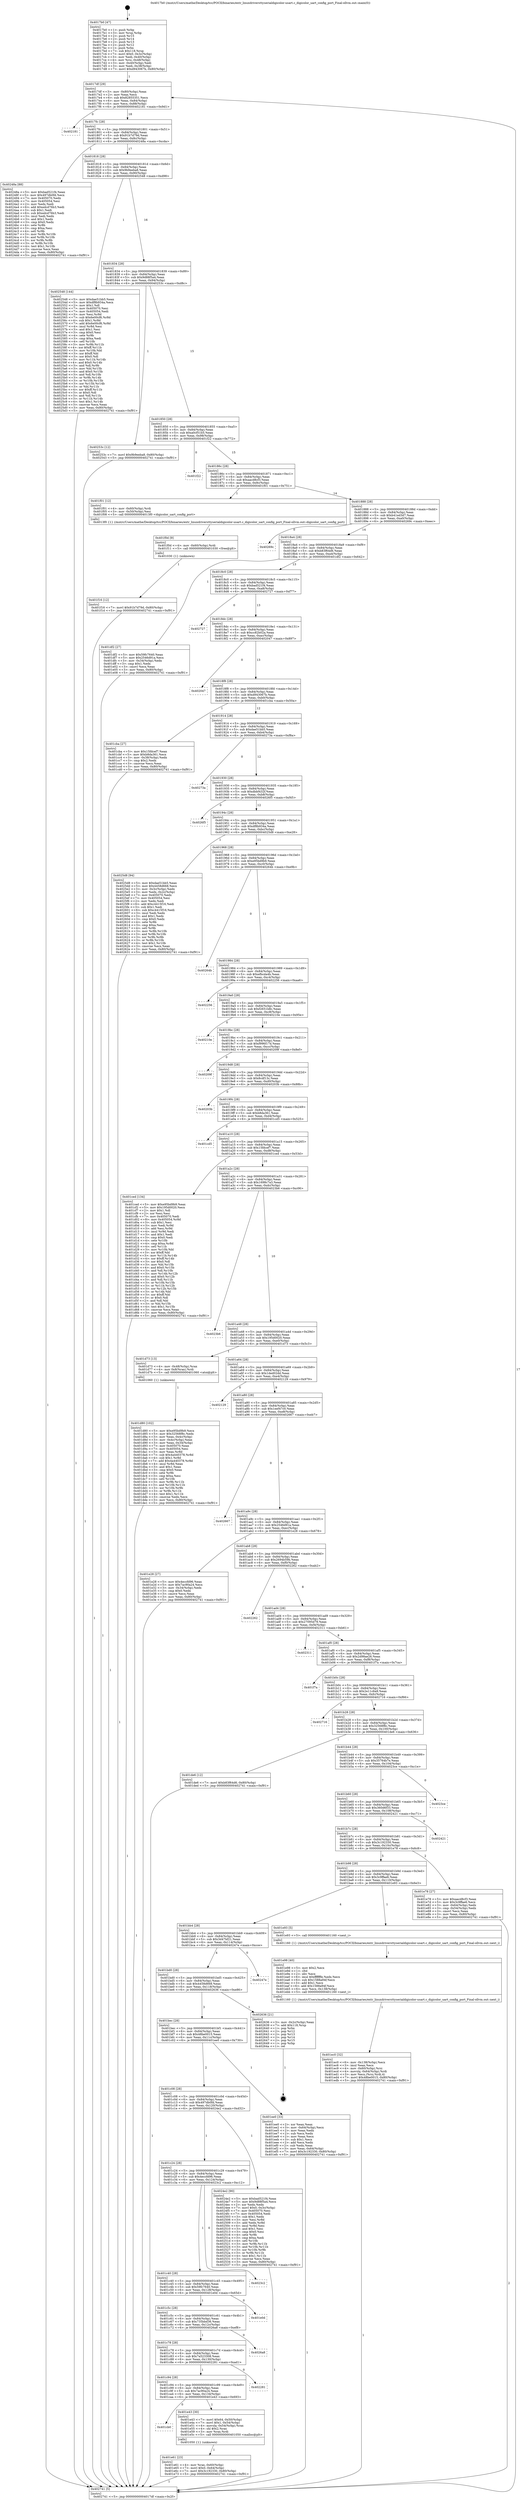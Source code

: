 digraph "0x4017b0" {
  label = "0x4017b0 (/mnt/c/Users/mathe/Desktop/tcc/POCII/binaries/extr_linuxdriversttyserialdigicolor-usart.c_digicolor_uart_config_port_Final-ollvm.out::main(0))"
  labelloc = "t"
  node[shape=record]

  Entry [label="",width=0.3,height=0.3,shape=circle,fillcolor=black,style=filled]
  "0x4017df" [label="{
     0x4017df [29]\l
     | [instrs]\l
     &nbsp;&nbsp;0x4017df \<+3\>: mov -0x80(%rbp),%eax\l
     &nbsp;&nbsp;0x4017e2 \<+2\>: mov %eax,%ecx\l
     &nbsp;&nbsp;0x4017e4 \<+6\>: sub $0x82855351,%ecx\l
     &nbsp;&nbsp;0x4017ea \<+6\>: mov %eax,-0x84(%rbp)\l
     &nbsp;&nbsp;0x4017f0 \<+6\>: mov %ecx,-0x88(%rbp)\l
     &nbsp;&nbsp;0x4017f6 \<+6\>: je 0000000000402181 \<main+0x9d1\>\l
  }"]
  "0x402181" [label="{
     0x402181\l
  }", style=dashed]
  "0x4017fc" [label="{
     0x4017fc [28]\l
     | [instrs]\l
     &nbsp;&nbsp;0x4017fc \<+5\>: jmp 0000000000401801 \<main+0x51\>\l
     &nbsp;&nbsp;0x401801 \<+6\>: mov -0x84(%rbp),%eax\l
     &nbsp;&nbsp;0x401807 \<+5\>: sub $0x91b7d79d,%eax\l
     &nbsp;&nbsp;0x40180c \<+6\>: mov %eax,-0x8c(%rbp)\l
     &nbsp;&nbsp;0x401812 \<+6\>: je 000000000040248a \<main+0xcda\>\l
  }"]
  Exit [label="",width=0.3,height=0.3,shape=circle,fillcolor=black,style=filled,peripheries=2]
  "0x40248a" [label="{
     0x40248a [88]\l
     | [instrs]\l
     &nbsp;&nbsp;0x40248a \<+5\>: mov $0xbad521f4,%eax\l
     &nbsp;&nbsp;0x40248f \<+5\>: mov $0x497db0fd,%ecx\l
     &nbsp;&nbsp;0x402494 \<+7\>: mov 0x405070,%edx\l
     &nbsp;&nbsp;0x40249b \<+7\>: mov 0x405054,%esi\l
     &nbsp;&nbsp;0x4024a2 \<+2\>: mov %edx,%edi\l
     &nbsp;&nbsp;0x4024a4 \<+6\>: add $0xedcd76b3,%edi\l
     &nbsp;&nbsp;0x4024aa \<+3\>: sub $0x1,%edi\l
     &nbsp;&nbsp;0x4024ad \<+6\>: sub $0xedcd76b3,%edi\l
     &nbsp;&nbsp;0x4024b3 \<+3\>: imul %edi,%edx\l
     &nbsp;&nbsp;0x4024b6 \<+3\>: and $0x1,%edx\l
     &nbsp;&nbsp;0x4024b9 \<+3\>: cmp $0x0,%edx\l
     &nbsp;&nbsp;0x4024bc \<+4\>: sete %r8b\l
     &nbsp;&nbsp;0x4024c0 \<+3\>: cmp $0xa,%esi\l
     &nbsp;&nbsp;0x4024c3 \<+4\>: setl %r9b\l
     &nbsp;&nbsp;0x4024c7 \<+3\>: mov %r8b,%r10b\l
     &nbsp;&nbsp;0x4024ca \<+3\>: and %r9b,%r10b\l
     &nbsp;&nbsp;0x4024cd \<+3\>: xor %r9b,%r8b\l
     &nbsp;&nbsp;0x4024d0 \<+3\>: or %r8b,%r10b\l
     &nbsp;&nbsp;0x4024d3 \<+4\>: test $0x1,%r10b\l
     &nbsp;&nbsp;0x4024d7 \<+3\>: cmovne %ecx,%eax\l
     &nbsp;&nbsp;0x4024da \<+3\>: mov %eax,-0x80(%rbp)\l
     &nbsp;&nbsp;0x4024dd \<+5\>: jmp 0000000000402741 \<main+0xf91\>\l
  }"]
  "0x401818" [label="{
     0x401818 [28]\l
     | [instrs]\l
     &nbsp;&nbsp;0x401818 \<+5\>: jmp 000000000040181d \<main+0x6d\>\l
     &nbsp;&nbsp;0x40181d \<+6\>: mov -0x84(%rbp),%eax\l
     &nbsp;&nbsp;0x401823 \<+5\>: sub $0x9b9eeba8,%eax\l
     &nbsp;&nbsp;0x401828 \<+6\>: mov %eax,-0x90(%rbp)\l
     &nbsp;&nbsp;0x40182e \<+6\>: je 0000000000402548 \<main+0xd98\>\l
  }"]
  "0x401f16" [label="{
     0x401f16 [12]\l
     | [instrs]\l
     &nbsp;&nbsp;0x401f16 \<+7\>: movl $0x91b7d79d,-0x80(%rbp)\l
     &nbsp;&nbsp;0x401f1d \<+5\>: jmp 0000000000402741 \<main+0xf91\>\l
  }"]
  "0x402548" [label="{
     0x402548 [144]\l
     | [instrs]\l
     &nbsp;&nbsp;0x402548 \<+5\>: mov $0xdae51bb5,%eax\l
     &nbsp;&nbsp;0x40254d \<+5\>: mov $0xdf8b934a,%ecx\l
     &nbsp;&nbsp;0x402552 \<+2\>: mov $0x1,%dl\l
     &nbsp;&nbsp;0x402554 \<+7\>: mov 0x405070,%esi\l
     &nbsp;&nbsp;0x40255b \<+7\>: mov 0x405054,%edi\l
     &nbsp;&nbsp;0x402562 \<+3\>: mov %esi,%r8d\l
     &nbsp;&nbsp;0x402565 \<+7\>: sub $0x6e00cf6,%r8d\l
     &nbsp;&nbsp;0x40256c \<+4\>: sub $0x1,%r8d\l
     &nbsp;&nbsp;0x402570 \<+7\>: add $0x6e00cf6,%r8d\l
     &nbsp;&nbsp;0x402577 \<+4\>: imul %r8d,%esi\l
     &nbsp;&nbsp;0x40257b \<+3\>: and $0x1,%esi\l
     &nbsp;&nbsp;0x40257e \<+3\>: cmp $0x0,%esi\l
     &nbsp;&nbsp;0x402581 \<+4\>: sete %r9b\l
     &nbsp;&nbsp;0x402585 \<+3\>: cmp $0xa,%edi\l
     &nbsp;&nbsp;0x402588 \<+4\>: setl %r10b\l
     &nbsp;&nbsp;0x40258c \<+3\>: mov %r9b,%r11b\l
     &nbsp;&nbsp;0x40258f \<+4\>: xor $0xff,%r11b\l
     &nbsp;&nbsp;0x402593 \<+3\>: mov %r10b,%bl\l
     &nbsp;&nbsp;0x402596 \<+3\>: xor $0xff,%bl\l
     &nbsp;&nbsp;0x402599 \<+3\>: xor $0x0,%dl\l
     &nbsp;&nbsp;0x40259c \<+3\>: mov %r11b,%r14b\l
     &nbsp;&nbsp;0x40259f \<+4\>: and $0x0,%r14b\l
     &nbsp;&nbsp;0x4025a3 \<+3\>: and %dl,%r9b\l
     &nbsp;&nbsp;0x4025a6 \<+3\>: mov %bl,%r15b\l
     &nbsp;&nbsp;0x4025a9 \<+4\>: and $0x0,%r15b\l
     &nbsp;&nbsp;0x4025ad \<+3\>: and %dl,%r10b\l
     &nbsp;&nbsp;0x4025b0 \<+3\>: or %r9b,%r14b\l
     &nbsp;&nbsp;0x4025b3 \<+3\>: or %r10b,%r15b\l
     &nbsp;&nbsp;0x4025b6 \<+3\>: xor %r15b,%r14b\l
     &nbsp;&nbsp;0x4025b9 \<+3\>: or %bl,%r11b\l
     &nbsp;&nbsp;0x4025bc \<+4\>: xor $0xff,%r11b\l
     &nbsp;&nbsp;0x4025c0 \<+3\>: or $0x0,%dl\l
     &nbsp;&nbsp;0x4025c3 \<+3\>: and %dl,%r11b\l
     &nbsp;&nbsp;0x4025c6 \<+3\>: or %r11b,%r14b\l
     &nbsp;&nbsp;0x4025c9 \<+4\>: test $0x1,%r14b\l
     &nbsp;&nbsp;0x4025cd \<+3\>: cmovne %ecx,%eax\l
     &nbsp;&nbsp;0x4025d0 \<+3\>: mov %eax,-0x80(%rbp)\l
     &nbsp;&nbsp;0x4025d3 \<+5\>: jmp 0000000000402741 \<main+0xf91\>\l
  }"]
  "0x401834" [label="{
     0x401834 [28]\l
     | [instrs]\l
     &nbsp;&nbsp;0x401834 \<+5\>: jmp 0000000000401839 \<main+0x89\>\l
     &nbsp;&nbsp;0x401839 \<+6\>: mov -0x84(%rbp),%eax\l
     &nbsp;&nbsp;0x40183f \<+5\>: sub $0x9d88f5a4,%eax\l
     &nbsp;&nbsp;0x401844 \<+6\>: mov %eax,-0x94(%rbp)\l
     &nbsp;&nbsp;0x40184a \<+6\>: je 000000000040253c \<main+0xd8c\>\l
  }"]
  "0x401f0d" [label="{
     0x401f0d [9]\l
     | [instrs]\l
     &nbsp;&nbsp;0x401f0d \<+4\>: mov -0x60(%rbp),%rdi\l
     &nbsp;&nbsp;0x401f11 \<+5\>: call 0000000000401030 \<free@plt\>\l
     | [calls]\l
     &nbsp;&nbsp;0x401030 \{1\} (unknown)\l
  }"]
  "0x40253c" [label="{
     0x40253c [12]\l
     | [instrs]\l
     &nbsp;&nbsp;0x40253c \<+7\>: movl $0x9b9eeba8,-0x80(%rbp)\l
     &nbsp;&nbsp;0x402543 \<+5\>: jmp 0000000000402741 \<main+0xf91\>\l
  }"]
  "0x401850" [label="{
     0x401850 [28]\l
     | [instrs]\l
     &nbsp;&nbsp;0x401850 \<+5\>: jmp 0000000000401855 \<main+0xa5\>\l
     &nbsp;&nbsp;0x401855 \<+6\>: mov -0x84(%rbp),%eax\l
     &nbsp;&nbsp;0x40185b \<+5\>: sub $0xa0cf51b5,%eax\l
     &nbsp;&nbsp;0x401860 \<+6\>: mov %eax,-0x98(%rbp)\l
     &nbsp;&nbsp;0x401866 \<+6\>: je 0000000000401f22 \<main+0x772\>\l
  }"]
  "0x401ec0" [label="{
     0x401ec0 [32]\l
     | [instrs]\l
     &nbsp;&nbsp;0x401ec0 \<+6\>: mov -0x138(%rbp),%ecx\l
     &nbsp;&nbsp;0x401ec6 \<+3\>: imul %eax,%ecx\l
     &nbsp;&nbsp;0x401ec9 \<+4\>: mov -0x60(%rbp),%rsi\l
     &nbsp;&nbsp;0x401ecd \<+4\>: movslq -0x64(%rbp),%rdi\l
     &nbsp;&nbsp;0x401ed1 \<+3\>: mov %ecx,(%rsi,%rdi,4)\l
     &nbsp;&nbsp;0x401ed4 \<+7\>: movl $0x48be0015,-0x80(%rbp)\l
     &nbsp;&nbsp;0x401edb \<+5\>: jmp 0000000000402741 \<main+0xf91\>\l
  }"]
  "0x401f22" [label="{
     0x401f22\l
  }", style=dashed]
  "0x40186c" [label="{
     0x40186c [28]\l
     | [instrs]\l
     &nbsp;&nbsp;0x40186c \<+5\>: jmp 0000000000401871 \<main+0xc1\>\l
     &nbsp;&nbsp;0x401871 \<+6\>: mov -0x84(%rbp),%eax\l
     &nbsp;&nbsp;0x401877 \<+5\>: sub $0xaacd8cf3,%eax\l
     &nbsp;&nbsp;0x40187c \<+6\>: mov %eax,-0x9c(%rbp)\l
     &nbsp;&nbsp;0x401882 \<+6\>: je 0000000000401f01 \<main+0x751\>\l
  }"]
  "0x401e98" [label="{
     0x401e98 [40]\l
     | [instrs]\l
     &nbsp;&nbsp;0x401e98 \<+5\>: mov $0x2,%ecx\l
     &nbsp;&nbsp;0x401e9d \<+1\>: cltd\l
     &nbsp;&nbsp;0x401e9e \<+2\>: idiv %ecx\l
     &nbsp;&nbsp;0x401ea0 \<+6\>: imul $0xfffffffe,%edx,%ecx\l
     &nbsp;&nbsp;0x401ea6 \<+6\>: sub $0x1588a94f,%ecx\l
     &nbsp;&nbsp;0x401eac \<+3\>: add $0x1,%ecx\l
     &nbsp;&nbsp;0x401eaf \<+6\>: add $0x1588a94f,%ecx\l
     &nbsp;&nbsp;0x401eb5 \<+6\>: mov %ecx,-0x138(%rbp)\l
     &nbsp;&nbsp;0x401ebb \<+5\>: call 0000000000401160 \<next_i\>\l
     | [calls]\l
     &nbsp;&nbsp;0x401160 \{1\} (/mnt/c/Users/mathe/Desktop/tcc/POCII/binaries/extr_linuxdriversttyserialdigicolor-usart.c_digicolor_uart_config_port_Final-ollvm.out::next_i)\l
  }"]
  "0x401f01" [label="{
     0x401f01 [12]\l
     | [instrs]\l
     &nbsp;&nbsp;0x401f01 \<+4\>: mov -0x60(%rbp),%rdi\l
     &nbsp;&nbsp;0x401f05 \<+3\>: mov -0x50(%rbp),%esi\l
     &nbsp;&nbsp;0x401f08 \<+5\>: call 00000000004013f0 \<digicolor_uart_config_port\>\l
     | [calls]\l
     &nbsp;&nbsp;0x4013f0 \{1\} (/mnt/c/Users/mathe/Desktop/tcc/POCII/binaries/extr_linuxdriversttyserialdigicolor-usart.c_digicolor_uart_config_port_Final-ollvm.out::digicolor_uart_config_port)\l
  }"]
  "0x401888" [label="{
     0x401888 [28]\l
     | [instrs]\l
     &nbsp;&nbsp;0x401888 \<+5\>: jmp 000000000040188d \<main+0xdd\>\l
     &nbsp;&nbsp;0x40188d \<+6\>: mov -0x84(%rbp),%eax\l
     &nbsp;&nbsp;0x401893 \<+5\>: sub $0xb41ed3d7,%eax\l
     &nbsp;&nbsp;0x401898 \<+6\>: mov %eax,-0xa0(%rbp)\l
     &nbsp;&nbsp;0x40189e \<+6\>: je 000000000040269c \<main+0xeec\>\l
  }"]
  "0x401e61" [label="{
     0x401e61 [23]\l
     | [instrs]\l
     &nbsp;&nbsp;0x401e61 \<+4\>: mov %rax,-0x60(%rbp)\l
     &nbsp;&nbsp;0x401e65 \<+7\>: movl $0x0,-0x64(%rbp)\l
     &nbsp;&nbsp;0x401e6c \<+7\>: movl $0x3c192330,-0x80(%rbp)\l
     &nbsp;&nbsp;0x401e73 \<+5\>: jmp 0000000000402741 \<main+0xf91\>\l
  }"]
  "0x40269c" [label="{
     0x40269c\l
  }", style=dashed]
  "0x4018a4" [label="{
     0x4018a4 [28]\l
     | [instrs]\l
     &nbsp;&nbsp;0x4018a4 \<+5\>: jmp 00000000004018a9 \<main+0xf9\>\l
     &nbsp;&nbsp;0x4018a9 \<+6\>: mov -0x84(%rbp),%eax\l
     &nbsp;&nbsp;0x4018af \<+5\>: sub $0xb83f64d6,%eax\l
     &nbsp;&nbsp;0x4018b4 \<+6\>: mov %eax,-0xa4(%rbp)\l
     &nbsp;&nbsp;0x4018ba \<+6\>: je 0000000000401df2 \<main+0x642\>\l
  }"]
  "0x401cb0" [label="{
     0x401cb0\l
  }", style=dashed]
  "0x401df2" [label="{
     0x401df2 [27]\l
     | [instrs]\l
     &nbsp;&nbsp;0x401df2 \<+5\>: mov $0x59fc7640,%eax\l
     &nbsp;&nbsp;0x401df7 \<+5\>: mov $0x2546d91a,%ecx\l
     &nbsp;&nbsp;0x401dfc \<+3\>: mov -0x34(%rbp),%edx\l
     &nbsp;&nbsp;0x401dff \<+3\>: cmp $0x1,%edx\l
     &nbsp;&nbsp;0x401e02 \<+3\>: cmovl %ecx,%eax\l
     &nbsp;&nbsp;0x401e05 \<+3\>: mov %eax,-0x80(%rbp)\l
     &nbsp;&nbsp;0x401e08 \<+5\>: jmp 0000000000402741 \<main+0xf91\>\l
  }"]
  "0x4018c0" [label="{
     0x4018c0 [28]\l
     | [instrs]\l
     &nbsp;&nbsp;0x4018c0 \<+5\>: jmp 00000000004018c5 \<main+0x115\>\l
     &nbsp;&nbsp;0x4018c5 \<+6\>: mov -0x84(%rbp),%eax\l
     &nbsp;&nbsp;0x4018cb \<+5\>: sub $0xbad521f4,%eax\l
     &nbsp;&nbsp;0x4018d0 \<+6\>: mov %eax,-0xa8(%rbp)\l
     &nbsp;&nbsp;0x4018d6 \<+6\>: je 0000000000402727 \<main+0xf77\>\l
  }"]
  "0x401e43" [label="{
     0x401e43 [30]\l
     | [instrs]\l
     &nbsp;&nbsp;0x401e43 \<+7\>: movl $0x64,-0x50(%rbp)\l
     &nbsp;&nbsp;0x401e4a \<+7\>: movl $0x1,-0x54(%rbp)\l
     &nbsp;&nbsp;0x401e51 \<+4\>: movslq -0x54(%rbp),%rax\l
     &nbsp;&nbsp;0x401e55 \<+4\>: shl $0x2,%rax\l
     &nbsp;&nbsp;0x401e59 \<+3\>: mov %rax,%rdi\l
     &nbsp;&nbsp;0x401e5c \<+5\>: call 0000000000401050 \<malloc@plt\>\l
     | [calls]\l
     &nbsp;&nbsp;0x401050 \{1\} (unknown)\l
  }"]
  "0x402727" [label="{
     0x402727\l
  }", style=dashed]
  "0x4018dc" [label="{
     0x4018dc [28]\l
     | [instrs]\l
     &nbsp;&nbsp;0x4018dc \<+5\>: jmp 00000000004018e1 \<main+0x131\>\l
     &nbsp;&nbsp;0x4018e1 \<+6\>: mov -0x84(%rbp),%eax\l
     &nbsp;&nbsp;0x4018e7 \<+5\>: sub $0xcc82b02a,%eax\l
     &nbsp;&nbsp;0x4018ec \<+6\>: mov %eax,-0xac(%rbp)\l
     &nbsp;&nbsp;0x4018f2 \<+6\>: je 0000000000402047 \<main+0x897\>\l
  }"]
  "0x401c94" [label="{
     0x401c94 [28]\l
     | [instrs]\l
     &nbsp;&nbsp;0x401c94 \<+5\>: jmp 0000000000401c99 \<main+0x4e9\>\l
     &nbsp;&nbsp;0x401c99 \<+6\>: mov -0x84(%rbp),%eax\l
     &nbsp;&nbsp;0x401c9f \<+5\>: sub $0x7ac90a24,%eax\l
     &nbsp;&nbsp;0x401ca4 \<+6\>: mov %eax,-0x134(%rbp)\l
     &nbsp;&nbsp;0x401caa \<+6\>: je 0000000000401e43 \<main+0x693\>\l
  }"]
  "0x402047" [label="{
     0x402047\l
  }", style=dashed]
  "0x4018f8" [label="{
     0x4018f8 [28]\l
     | [instrs]\l
     &nbsp;&nbsp;0x4018f8 \<+5\>: jmp 00000000004018fd \<main+0x14d\>\l
     &nbsp;&nbsp;0x4018fd \<+6\>: mov -0x84(%rbp),%eax\l
     &nbsp;&nbsp;0x401903 \<+5\>: sub $0xd943067b,%eax\l
     &nbsp;&nbsp;0x401908 \<+6\>: mov %eax,-0xb0(%rbp)\l
     &nbsp;&nbsp;0x40190e \<+6\>: je 0000000000401cba \<main+0x50a\>\l
  }"]
  "0x402281" [label="{
     0x402281\l
  }", style=dashed]
  "0x401cba" [label="{
     0x401cba [27]\l
     | [instrs]\l
     &nbsp;&nbsp;0x401cba \<+5\>: mov $0x15fdcef7,%eax\l
     &nbsp;&nbsp;0x401cbf \<+5\>: mov $0xb8da361,%ecx\l
     &nbsp;&nbsp;0x401cc4 \<+3\>: mov -0x38(%rbp),%edx\l
     &nbsp;&nbsp;0x401cc7 \<+3\>: cmp $0x2,%edx\l
     &nbsp;&nbsp;0x401cca \<+3\>: cmovne %ecx,%eax\l
     &nbsp;&nbsp;0x401ccd \<+3\>: mov %eax,-0x80(%rbp)\l
     &nbsp;&nbsp;0x401cd0 \<+5\>: jmp 0000000000402741 \<main+0xf91\>\l
  }"]
  "0x401914" [label="{
     0x401914 [28]\l
     | [instrs]\l
     &nbsp;&nbsp;0x401914 \<+5\>: jmp 0000000000401919 \<main+0x169\>\l
     &nbsp;&nbsp;0x401919 \<+6\>: mov -0x84(%rbp),%eax\l
     &nbsp;&nbsp;0x40191f \<+5\>: sub $0xdae51bb5,%eax\l
     &nbsp;&nbsp;0x401924 \<+6\>: mov %eax,-0xb4(%rbp)\l
     &nbsp;&nbsp;0x40192a \<+6\>: je 000000000040273a \<main+0xf8a\>\l
  }"]
  "0x402741" [label="{
     0x402741 [5]\l
     | [instrs]\l
     &nbsp;&nbsp;0x402741 \<+5\>: jmp 00000000004017df \<main+0x2f\>\l
  }"]
  "0x4017b0" [label="{
     0x4017b0 [47]\l
     | [instrs]\l
     &nbsp;&nbsp;0x4017b0 \<+1\>: push %rbp\l
     &nbsp;&nbsp;0x4017b1 \<+3\>: mov %rsp,%rbp\l
     &nbsp;&nbsp;0x4017b4 \<+2\>: push %r15\l
     &nbsp;&nbsp;0x4017b6 \<+2\>: push %r14\l
     &nbsp;&nbsp;0x4017b8 \<+2\>: push %r13\l
     &nbsp;&nbsp;0x4017ba \<+2\>: push %r12\l
     &nbsp;&nbsp;0x4017bc \<+1\>: push %rbx\l
     &nbsp;&nbsp;0x4017bd \<+7\>: sub $0x118,%rsp\l
     &nbsp;&nbsp;0x4017c4 \<+7\>: movl $0x0,-0x3c(%rbp)\l
     &nbsp;&nbsp;0x4017cb \<+3\>: mov %edi,-0x40(%rbp)\l
     &nbsp;&nbsp;0x4017ce \<+4\>: mov %rsi,-0x48(%rbp)\l
     &nbsp;&nbsp;0x4017d2 \<+3\>: mov -0x40(%rbp),%edi\l
     &nbsp;&nbsp;0x4017d5 \<+3\>: mov %edi,-0x38(%rbp)\l
     &nbsp;&nbsp;0x4017d8 \<+7\>: movl $0xd943067b,-0x80(%rbp)\l
  }"]
  "0x401c78" [label="{
     0x401c78 [28]\l
     | [instrs]\l
     &nbsp;&nbsp;0x401c78 \<+5\>: jmp 0000000000401c7d \<main+0x4cd\>\l
     &nbsp;&nbsp;0x401c7d \<+6\>: mov -0x84(%rbp),%eax\l
     &nbsp;&nbsp;0x401c83 \<+5\>: sub $0x7a523308,%eax\l
     &nbsp;&nbsp;0x401c88 \<+6\>: mov %eax,-0x130(%rbp)\l
     &nbsp;&nbsp;0x401c8e \<+6\>: je 0000000000402281 \<main+0xad1\>\l
  }"]
  "0x40273a" [label="{
     0x40273a\l
  }", style=dashed]
  "0x401930" [label="{
     0x401930 [28]\l
     | [instrs]\l
     &nbsp;&nbsp;0x401930 \<+5\>: jmp 0000000000401935 \<main+0x185\>\l
     &nbsp;&nbsp;0x401935 \<+6\>: mov -0x84(%rbp),%eax\l
     &nbsp;&nbsp;0x40193b \<+5\>: sub $0xdbbf432f,%eax\l
     &nbsp;&nbsp;0x401940 \<+6\>: mov %eax,-0xb8(%rbp)\l
     &nbsp;&nbsp;0x401946 \<+6\>: je 00000000004026f5 \<main+0xf45\>\l
  }"]
  "0x4026a8" [label="{
     0x4026a8\l
  }", style=dashed]
  "0x4026f5" [label="{
     0x4026f5\l
  }", style=dashed]
  "0x40194c" [label="{
     0x40194c [28]\l
     | [instrs]\l
     &nbsp;&nbsp;0x40194c \<+5\>: jmp 0000000000401951 \<main+0x1a1\>\l
     &nbsp;&nbsp;0x401951 \<+6\>: mov -0x84(%rbp),%eax\l
     &nbsp;&nbsp;0x401957 \<+5\>: sub $0xdf8b934a,%eax\l
     &nbsp;&nbsp;0x40195c \<+6\>: mov %eax,-0xbc(%rbp)\l
     &nbsp;&nbsp;0x401962 \<+6\>: je 00000000004025d8 \<main+0xe28\>\l
  }"]
  "0x401c5c" [label="{
     0x401c5c [28]\l
     | [instrs]\l
     &nbsp;&nbsp;0x401c5c \<+5\>: jmp 0000000000401c61 \<main+0x4b1\>\l
     &nbsp;&nbsp;0x401c61 \<+6\>: mov -0x84(%rbp),%eax\l
     &nbsp;&nbsp;0x401c67 \<+5\>: sub $0x735bbd36,%eax\l
     &nbsp;&nbsp;0x401c6c \<+6\>: mov %eax,-0x12c(%rbp)\l
     &nbsp;&nbsp;0x401c72 \<+6\>: je 00000000004026a8 \<main+0xef8\>\l
  }"]
  "0x4025d8" [label="{
     0x4025d8 [94]\l
     | [instrs]\l
     &nbsp;&nbsp;0x4025d8 \<+5\>: mov $0xdae51bb5,%eax\l
     &nbsp;&nbsp;0x4025dd \<+5\>: mov $0x4458d668,%ecx\l
     &nbsp;&nbsp;0x4025e2 \<+3\>: mov -0x3c(%rbp),%edx\l
     &nbsp;&nbsp;0x4025e5 \<+3\>: mov %edx,-0x2c(%rbp)\l
     &nbsp;&nbsp;0x4025e8 \<+7\>: mov 0x405070,%edx\l
     &nbsp;&nbsp;0x4025ef \<+7\>: mov 0x405054,%esi\l
     &nbsp;&nbsp;0x4025f6 \<+2\>: mov %edx,%edi\l
     &nbsp;&nbsp;0x4025f8 \<+6\>: add $0xc4415f16,%edi\l
     &nbsp;&nbsp;0x4025fe \<+3\>: sub $0x1,%edi\l
     &nbsp;&nbsp;0x402601 \<+6\>: sub $0xc4415f16,%edi\l
     &nbsp;&nbsp;0x402607 \<+3\>: imul %edi,%edx\l
     &nbsp;&nbsp;0x40260a \<+3\>: and $0x1,%edx\l
     &nbsp;&nbsp;0x40260d \<+3\>: cmp $0x0,%edx\l
     &nbsp;&nbsp;0x402610 \<+4\>: sete %r8b\l
     &nbsp;&nbsp;0x402614 \<+3\>: cmp $0xa,%esi\l
     &nbsp;&nbsp;0x402617 \<+4\>: setl %r9b\l
     &nbsp;&nbsp;0x40261b \<+3\>: mov %r8b,%r10b\l
     &nbsp;&nbsp;0x40261e \<+3\>: and %r9b,%r10b\l
     &nbsp;&nbsp;0x402621 \<+3\>: xor %r9b,%r8b\l
     &nbsp;&nbsp;0x402624 \<+3\>: or %r8b,%r10b\l
     &nbsp;&nbsp;0x402627 \<+4\>: test $0x1,%r10b\l
     &nbsp;&nbsp;0x40262b \<+3\>: cmovne %ecx,%eax\l
     &nbsp;&nbsp;0x40262e \<+3\>: mov %eax,-0x80(%rbp)\l
     &nbsp;&nbsp;0x402631 \<+5\>: jmp 0000000000402741 \<main+0xf91\>\l
  }"]
  "0x401968" [label="{
     0x401968 [28]\l
     | [instrs]\l
     &nbsp;&nbsp;0x401968 \<+5\>: jmp 000000000040196d \<main+0x1bd\>\l
     &nbsp;&nbsp;0x40196d \<+6\>: mov -0x84(%rbp),%eax\l
     &nbsp;&nbsp;0x401973 \<+5\>: sub $0xe95bd9b9,%eax\l
     &nbsp;&nbsp;0x401978 \<+6\>: mov %eax,-0xc0(%rbp)\l
     &nbsp;&nbsp;0x40197e \<+6\>: je 000000000040264b \<main+0xe9b\>\l
  }"]
  "0x401e0d" [label="{
     0x401e0d\l
  }", style=dashed]
  "0x40264b" [label="{
     0x40264b\l
  }", style=dashed]
  "0x401984" [label="{
     0x401984 [28]\l
     | [instrs]\l
     &nbsp;&nbsp;0x401984 \<+5\>: jmp 0000000000401989 \<main+0x1d9\>\l
     &nbsp;&nbsp;0x401989 \<+6\>: mov -0x84(%rbp),%eax\l
     &nbsp;&nbsp;0x40198f \<+5\>: sub $0xefbcda4b,%eax\l
     &nbsp;&nbsp;0x401994 \<+6\>: mov %eax,-0xc4(%rbp)\l
     &nbsp;&nbsp;0x40199a \<+6\>: je 0000000000402256 \<main+0xaa6\>\l
  }"]
  "0x401c40" [label="{
     0x401c40 [28]\l
     | [instrs]\l
     &nbsp;&nbsp;0x401c40 \<+5\>: jmp 0000000000401c45 \<main+0x495\>\l
     &nbsp;&nbsp;0x401c45 \<+6\>: mov -0x84(%rbp),%eax\l
     &nbsp;&nbsp;0x401c4b \<+5\>: sub $0x59fc7640,%eax\l
     &nbsp;&nbsp;0x401c50 \<+6\>: mov %eax,-0x128(%rbp)\l
     &nbsp;&nbsp;0x401c56 \<+6\>: je 0000000000401e0d \<main+0x65d\>\l
  }"]
  "0x402256" [label="{
     0x402256\l
  }", style=dashed]
  "0x4019a0" [label="{
     0x4019a0 [28]\l
     | [instrs]\l
     &nbsp;&nbsp;0x4019a0 \<+5\>: jmp 00000000004019a5 \<main+0x1f5\>\l
     &nbsp;&nbsp;0x4019a5 \<+6\>: mov -0x84(%rbp),%eax\l
     &nbsp;&nbsp;0x4019ab \<+5\>: sub $0xf2651b8c,%eax\l
     &nbsp;&nbsp;0x4019b0 \<+6\>: mov %eax,-0xc8(%rbp)\l
     &nbsp;&nbsp;0x4019b6 \<+6\>: je 000000000040210e \<main+0x95e\>\l
  }"]
  "0x4023c2" [label="{
     0x4023c2\l
  }", style=dashed]
  "0x40210e" [label="{
     0x40210e\l
  }", style=dashed]
  "0x4019bc" [label="{
     0x4019bc [28]\l
     | [instrs]\l
     &nbsp;&nbsp;0x4019bc \<+5\>: jmp 00000000004019c1 \<main+0x211\>\l
     &nbsp;&nbsp;0x4019c1 \<+6\>: mov -0x84(%rbp),%eax\l
     &nbsp;&nbsp;0x4019c7 \<+5\>: sub $0xf996f17d,%eax\l
     &nbsp;&nbsp;0x4019cc \<+6\>: mov %eax,-0xcc(%rbp)\l
     &nbsp;&nbsp;0x4019d2 \<+6\>: je 000000000040209f \<main+0x8ef\>\l
  }"]
  "0x401c24" [label="{
     0x401c24 [28]\l
     | [instrs]\l
     &nbsp;&nbsp;0x401c24 \<+5\>: jmp 0000000000401c29 \<main+0x479\>\l
     &nbsp;&nbsp;0x401c29 \<+6\>: mov -0x84(%rbp),%eax\l
     &nbsp;&nbsp;0x401c2f \<+5\>: sub $0x4eccfd96,%eax\l
     &nbsp;&nbsp;0x401c34 \<+6\>: mov %eax,-0x124(%rbp)\l
     &nbsp;&nbsp;0x401c3a \<+6\>: je 00000000004023c2 \<main+0xc12\>\l
  }"]
  "0x40209f" [label="{
     0x40209f\l
  }", style=dashed]
  "0x4019d8" [label="{
     0x4019d8 [28]\l
     | [instrs]\l
     &nbsp;&nbsp;0x4019d8 \<+5\>: jmp 00000000004019dd \<main+0x22d\>\l
     &nbsp;&nbsp;0x4019dd \<+6\>: mov -0x84(%rbp),%eax\l
     &nbsp;&nbsp;0x4019e3 \<+5\>: sub $0x8cdf13c,%eax\l
     &nbsp;&nbsp;0x4019e8 \<+6\>: mov %eax,-0xd0(%rbp)\l
     &nbsp;&nbsp;0x4019ee \<+6\>: je 000000000040203b \<main+0x88b\>\l
  }"]
  "0x4024e2" [label="{
     0x4024e2 [90]\l
     | [instrs]\l
     &nbsp;&nbsp;0x4024e2 \<+5\>: mov $0xbad521f4,%eax\l
     &nbsp;&nbsp;0x4024e7 \<+5\>: mov $0x9d88f5a4,%ecx\l
     &nbsp;&nbsp;0x4024ec \<+2\>: xor %edx,%edx\l
     &nbsp;&nbsp;0x4024ee \<+7\>: movl $0x0,-0x3c(%rbp)\l
     &nbsp;&nbsp;0x4024f5 \<+7\>: mov 0x405070,%esi\l
     &nbsp;&nbsp;0x4024fc \<+7\>: mov 0x405054,%edi\l
     &nbsp;&nbsp;0x402503 \<+3\>: sub $0x1,%edx\l
     &nbsp;&nbsp;0x402506 \<+3\>: mov %esi,%r8d\l
     &nbsp;&nbsp;0x402509 \<+3\>: add %edx,%r8d\l
     &nbsp;&nbsp;0x40250c \<+4\>: imul %r8d,%esi\l
     &nbsp;&nbsp;0x402510 \<+3\>: and $0x1,%esi\l
     &nbsp;&nbsp;0x402513 \<+3\>: cmp $0x0,%esi\l
     &nbsp;&nbsp;0x402516 \<+4\>: sete %r9b\l
     &nbsp;&nbsp;0x40251a \<+3\>: cmp $0xa,%edi\l
     &nbsp;&nbsp;0x40251d \<+4\>: setl %r10b\l
     &nbsp;&nbsp;0x402521 \<+3\>: mov %r9b,%r11b\l
     &nbsp;&nbsp;0x402524 \<+3\>: and %r10b,%r11b\l
     &nbsp;&nbsp;0x402527 \<+3\>: xor %r10b,%r9b\l
     &nbsp;&nbsp;0x40252a \<+3\>: or %r9b,%r11b\l
     &nbsp;&nbsp;0x40252d \<+4\>: test $0x1,%r11b\l
     &nbsp;&nbsp;0x402531 \<+3\>: cmovne %ecx,%eax\l
     &nbsp;&nbsp;0x402534 \<+3\>: mov %eax,-0x80(%rbp)\l
     &nbsp;&nbsp;0x402537 \<+5\>: jmp 0000000000402741 \<main+0xf91\>\l
  }"]
  "0x40203b" [label="{
     0x40203b\l
  }", style=dashed]
  "0x4019f4" [label="{
     0x4019f4 [28]\l
     | [instrs]\l
     &nbsp;&nbsp;0x4019f4 \<+5\>: jmp 00000000004019f9 \<main+0x249\>\l
     &nbsp;&nbsp;0x4019f9 \<+6\>: mov -0x84(%rbp),%eax\l
     &nbsp;&nbsp;0x4019ff \<+5\>: sub $0xb8da361,%eax\l
     &nbsp;&nbsp;0x401a04 \<+6\>: mov %eax,-0xd4(%rbp)\l
     &nbsp;&nbsp;0x401a0a \<+6\>: je 0000000000401cd5 \<main+0x525\>\l
  }"]
  "0x401c08" [label="{
     0x401c08 [28]\l
     | [instrs]\l
     &nbsp;&nbsp;0x401c08 \<+5\>: jmp 0000000000401c0d \<main+0x45d\>\l
     &nbsp;&nbsp;0x401c0d \<+6\>: mov -0x84(%rbp),%eax\l
     &nbsp;&nbsp;0x401c13 \<+5\>: sub $0x497db0fd,%eax\l
     &nbsp;&nbsp;0x401c18 \<+6\>: mov %eax,-0x120(%rbp)\l
     &nbsp;&nbsp;0x401c1e \<+6\>: je 00000000004024e2 \<main+0xd32\>\l
  }"]
  "0x401cd5" [label="{
     0x401cd5\l
  }", style=dashed]
  "0x401a10" [label="{
     0x401a10 [28]\l
     | [instrs]\l
     &nbsp;&nbsp;0x401a10 \<+5\>: jmp 0000000000401a15 \<main+0x265\>\l
     &nbsp;&nbsp;0x401a15 \<+6\>: mov -0x84(%rbp),%eax\l
     &nbsp;&nbsp;0x401a1b \<+5\>: sub $0x15fdcef7,%eax\l
     &nbsp;&nbsp;0x401a20 \<+6\>: mov %eax,-0xd8(%rbp)\l
     &nbsp;&nbsp;0x401a26 \<+6\>: je 0000000000401ced \<main+0x53d\>\l
  }"]
  "0x401ee0" [label="{
     0x401ee0 [33]\l
     | [instrs]\l
     &nbsp;&nbsp;0x401ee0 \<+2\>: xor %eax,%eax\l
     &nbsp;&nbsp;0x401ee2 \<+3\>: mov -0x64(%rbp),%ecx\l
     &nbsp;&nbsp;0x401ee5 \<+2\>: mov %eax,%edx\l
     &nbsp;&nbsp;0x401ee7 \<+2\>: sub %ecx,%edx\l
     &nbsp;&nbsp;0x401ee9 \<+2\>: mov %eax,%ecx\l
     &nbsp;&nbsp;0x401eeb \<+3\>: sub $0x1,%ecx\l
     &nbsp;&nbsp;0x401eee \<+2\>: add %ecx,%edx\l
     &nbsp;&nbsp;0x401ef0 \<+2\>: sub %edx,%eax\l
     &nbsp;&nbsp;0x401ef2 \<+3\>: mov %eax,-0x64(%rbp)\l
     &nbsp;&nbsp;0x401ef5 \<+7\>: movl $0x3c192330,-0x80(%rbp)\l
     &nbsp;&nbsp;0x401efc \<+5\>: jmp 0000000000402741 \<main+0xf91\>\l
  }"]
  "0x401ced" [label="{
     0x401ced [134]\l
     | [instrs]\l
     &nbsp;&nbsp;0x401ced \<+5\>: mov $0xe95bd9b9,%eax\l
     &nbsp;&nbsp;0x401cf2 \<+5\>: mov $0x195d0020,%ecx\l
     &nbsp;&nbsp;0x401cf7 \<+2\>: mov $0x1,%dl\l
     &nbsp;&nbsp;0x401cf9 \<+2\>: xor %esi,%esi\l
     &nbsp;&nbsp;0x401cfb \<+7\>: mov 0x405070,%edi\l
     &nbsp;&nbsp;0x401d02 \<+8\>: mov 0x405054,%r8d\l
     &nbsp;&nbsp;0x401d0a \<+3\>: sub $0x1,%esi\l
     &nbsp;&nbsp;0x401d0d \<+3\>: mov %edi,%r9d\l
     &nbsp;&nbsp;0x401d10 \<+3\>: add %esi,%r9d\l
     &nbsp;&nbsp;0x401d13 \<+4\>: imul %r9d,%edi\l
     &nbsp;&nbsp;0x401d17 \<+3\>: and $0x1,%edi\l
     &nbsp;&nbsp;0x401d1a \<+3\>: cmp $0x0,%edi\l
     &nbsp;&nbsp;0x401d1d \<+4\>: sete %r10b\l
     &nbsp;&nbsp;0x401d21 \<+4\>: cmp $0xa,%r8d\l
     &nbsp;&nbsp;0x401d25 \<+4\>: setl %r11b\l
     &nbsp;&nbsp;0x401d29 \<+3\>: mov %r10b,%bl\l
     &nbsp;&nbsp;0x401d2c \<+3\>: xor $0xff,%bl\l
     &nbsp;&nbsp;0x401d2f \<+3\>: mov %r11b,%r14b\l
     &nbsp;&nbsp;0x401d32 \<+4\>: xor $0xff,%r14b\l
     &nbsp;&nbsp;0x401d36 \<+3\>: xor $0x0,%dl\l
     &nbsp;&nbsp;0x401d39 \<+3\>: mov %bl,%r15b\l
     &nbsp;&nbsp;0x401d3c \<+4\>: and $0x0,%r15b\l
     &nbsp;&nbsp;0x401d40 \<+3\>: and %dl,%r10b\l
     &nbsp;&nbsp;0x401d43 \<+3\>: mov %r14b,%r12b\l
     &nbsp;&nbsp;0x401d46 \<+4\>: and $0x0,%r12b\l
     &nbsp;&nbsp;0x401d4a \<+3\>: and %dl,%r11b\l
     &nbsp;&nbsp;0x401d4d \<+3\>: or %r10b,%r15b\l
     &nbsp;&nbsp;0x401d50 \<+3\>: or %r11b,%r12b\l
     &nbsp;&nbsp;0x401d53 \<+3\>: xor %r12b,%r15b\l
     &nbsp;&nbsp;0x401d56 \<+3\>: or %r14b,%bl\l
     &nbsp;&nbsp;0x401d59 \<+3\>: xor $0xff,%bl\l
     &nbsp;&nbsp;0x401d5c \<+3\>: or $0x0,%dl\l
     &nbsp;&nbsp;0x401d5f \<+2\>: and %dl,%bl\l
     &nbsp;&nbsp;0x401d61 \<+3\>: or %bl,%r15b\l
     &nbsp;&nbsp;0x401d64 \<+4\>: test $0x1,%r15b\l
     &nbsp;&nbsp;0x401d68 \<+3\>: cmovne %ecx,%eax\l
     &nbsp;&nbsp;0x401d6b \<+3\>: mov %eax,-0x80(%rbp)\l
     &nbsp;&nbsp;0x401d6e \<+5\>: jmp 0000000000402741 \<main+0xf91\>\l
  }"]
  "0x401a2c" [label="{
     0x401a2c [28]\l
     | [instrs]\l
     &nbsp;&nbsp;0x401a2c \<+5\>: jmp 0000000000401a31 \<main+0x281\>\l
     &nbsp;&nbsp;0x401a31 \<+6\>: mov -0x84(%rbp),%eax\l
     &nbsp;&nbsp;0x401a37 \<+5\>: sub $0x1698c7a3,%eax\l
     &nbsp;&nbsp;0x401a3c \<+6\>: mov %eax,-0xdc(%rbp)\l
     &nbsp;&nbsp;0x401a42 \<+6\>: je 00000000004023b6 \<main+0xc06\>\l
  }"]
  "0x401bec" [label="{
     0x401bec [28]\l
     | [instrs]\l
     &nbsp;&nbsp;0x401bec \<+5\>: jmp 0000000000401bf1 \<main+0x441\>\l
     &nbsp;&nbsp;0x401bf1 \<+6\>: mov -0x84(%rbp),%eax\l
     &nbsp;&nbsp;0x401bf7 \<+5\>: sub $0x48be0015,%eax\l
     &nbsp;&nbsp;0x401bfc \<+6\>: mov %eax,-0x11c(%rbp)\l
     &nbsp;&nbsp;0x401c02 \<+6\>: je 0000000000401ee0 \<main+0x730\>\l
  }"]
  "0x4023b6" [label="{
     0x4023b6\l
  }", style=dashed]
  "0x401a48" [label="{
     0x401a48 [28]\l
     | [instrs]\l
     &nbsp;&nbsp;0x401a48 \<+5\>: jmp 0000000000401a4d \<main+0x29d\>\l
     &nbsp;&nbsp;0x401a4d \<+6\>: mov -0x84(%rbp),%eax\l
     &nbsp;&nbsp;0x401a53 \<+5\>: sub $0x195d0020,%eax\l
     &nbsp;&nbsp;0x401a58 \<+6\>: mov %eax,-0xe0(%rbp)\l
     &nbsp;&nbsp;0x401a5e \<+6\>: je 0000000000401d73 \<main+0x5c3\>\l
  }"]
  "0x402636" [label="{
     0x402636 [21]\l
     | [instrs]\l
     &nbsp;&nbsp;0x402636 \<+3\>: mov -0x2c(%rbp),%eax\l
     &nbsp;&nbsp;0x402639 \<+7\>: add $0x118,%rsp\l
     &nbsp;&nbsp;0x402640 \<+1\>: pop %rbx\l
     &nbsp;&nbsp;0x402641 \<+2\>: pop %r12\l
     &nbsp;&nbsp;0x402643 \<+2\>: pop %r13\l
     &nbsp;&nbsp;0x402645 \<+2\>: pop %r14\l
     &nbsp;&nbsp;0x402647 \<+2\>: pop %r15\l
     &nbsp;&nbsp;0x402649 \<+1\>: pop %rbp\l
     &nbsp;&nbsp;0x40264a \<+1\>: ret\l
  }"]
  "0x401d73" [label="{
     0x401d73 [13]\l
     | [instrs]\l
     &nbsp;&nbsp;0x401d73 \<+4\>: mov -0x48(%rbp),%rax\l
     &nbsp;&nbsp;0x401d77 \<+4\>: mov 0x8(%rax),%rdi\l
     &nbsp;&nbsp;0x401d7b \<+5\>: call 0000000000401060 \<atoi@plt\>\l
     | [calls]\l
     &nbsp;&nbsp;0x401060 \{1\} (unknown)\l
  }"]
  "0x401a64" [label="{
     0x401a64 [28]\l
     | [instrs]\l
     &nbsp;&nbsp;0x401a64 \<+5\>: jmp 0000000000401a69 \<main+0x2b9\>\l
     &nbsp;&nbsp;0x401a69 \<+6\>: mov -0x84(%rbp),%eax\l
     &nbsp;&nbsp;0x401a6f \<+5\>: sub $0x1ded02dd,%eax\l
     &nbsp;&nbsp;0x401a74 \<+6\>: mov %eax,-0xe4(%rbp)\l
     &nbsp;&nbsp;0x401a7a \<+6\>: je 0000000000402129 \<main+0x979\>\l
  }"]
  "0x401d80" [label="{
     0x401d80 [102]\l
     | [instrs]\l
     &nbsp;&nbsp;0x401d80 \<+5\>: mov $0xe95bd9b9,%ecx\l
     &nbsp;&nbsp;0x401d85 \<+5\>: mov $0x32568f8c,%edx\l
     &nbsp;&nbsp;0x401d8a \<+3\>: mov %eax,-0x4c(%rbp)\l
     &nbsp;&nbsp;0x401d8d \<+3\>: mov -0x4c(%rbp),%eax\l
     &nbsp;&nbsp;0x401d90 \<+3\>: mov %eax,-0x34(%rbp)\l
     &nbsp;&nbsp;0x401d93 \<+7\>: mov 0x405070,%eax\l
     &nbsp;&nbsp;0x401d9a \<+7\>: mov 0x405054,%esi\l
     &nbsp;&nbsp;0x401da1 \<+3\>: mov %eax,%r8d\l
     &nbsp;&nbsp;0x401da4 \<+7\>: sub $0x4a440378,%r8d\l
     &nbsp;&nbsp;0x401dab \<+4\>: sub $0x1,%r8d\l
     &nbsp;&nbsp;0x401daf \<+7\>: add $0x4a440378,%r8d\l
     &nbsp;&nbsp;0x401db6 \<+4\>: imul %r8d,%eax\l
     &nbsp;&nbsp;0x401dba \<+3\>: and $0x1,%eax\l
     &nbsp;&nbsp;0x401dbd \<+3\>: cmp $0x0,%eax\l
     &nbsp;&nbsp;0x401dc0 \<+4\>: sete %r9b\l
     &nbsp;&nbsp;0x401dc4 \<+3\>: cmp $0xa,%esi\l
     &nbsp;&nbsp;0x401dc7 \<+4\>: setl %r10b\l
     &nbsp;&nbsp;0x401dcb \<+3\>: mov %r9b,%r11b\l
     &nbsp;&nbsp;0x401dce \<+3\>: and %r10b,%r11b\l
     &nbsp;&nbsp;0x401dd1 \<+3\>: xor %r10b,%r9b\l
     &nbsp;&nbsp;0x401dd4 \<+3\>: or %r9b,%r11b\l
     &nbsp;&nbsp;0x401dd7 \<+4\>: test $0x1,%r11b\l
     &nbsp;&nbsp;0x401ddb \<+3\>: cmovne %edx,%ecx\l
     &nbsp;&nbsp;0x401dde \<+3\>: mov %ecx,-0x80(%rbp)\l
     &nbsp;&nbsp;0x401de1 \<+5\>: jmp 0000000000402741 \<main+0xf91\>\l
  }"]
  "0x401bd0" [label="{
     0x401bd0 [28]\l
     | [instrs]\l
     &nbsp;&nbsp;0x401bd0 \<+5\>: jmp 0000000000401bd5 \<main+0x425\>\l
     &nbsp;&nbsp;0x401bd5 \<+6\>: mov -0x84(%rbp),%eax\l
     &nbsp;&nbsp;0x401bdb \<+5\>: sub $0x4458d668,%eax\l
     &nbsp;&nbsp;0x401be0 \<+6\>: mov %eax,-0x118(%rbp)\l
     &nbsp;&nbsp;0x401be6 \<+6\>: je 0000000000402636 \<main+0xe86\>\l
  }"]
  "0x402129" [label="{
     0x402129\l
  }", style=dashed]
  "0x401a80" [label="{
     0x401a80 [28]\l
     | [instrs]\l
     &nbsp;&nbsp;0x401a80 \<+5\>: jmp 0000000000401a85 \<main+0x2d5\>\l
     &nbsp;&nbsp;0x401a85 \<+6\>: mov -0x84(%rbp),%eax\l
     &nbsp;&nbsp;0x401a8b \<+5\>: sub $0x1eef47c0,%eax\l
     &nbsp;&nbsp;0x401a90 \<+6\>: mov %eax,-0xe8(%rbp)\l
     &nbsp;&nbsp;0x401a96 \<+6\>: je 0000000000402667 \<main+0xeb7\>\l
  }"]
  "0x40247e" [label="{
     0x40247e\l
  }", style=dashed]
  "0x402667" [label="{
     0x402667\l
  }", style=dashed]
  "0x401a9c" [label="{
     0x401a9c [28]\l
     | [instrs]\l
     &nbsp;&nbsp;0x401a9c \<+5\>: jmp 0000000000401aa1 \<main+0x2f1\>\l
     &nbsp;&nbsp;0x401aa1 \<+6\>: mov -0x84(%rbp),%eax\l
     &nbsp;&nbsp;0x401aa7 \<+5\>: sub $0x2546d91a,%eax\l
     &nbsp;&nbsp;0x401aac \<+6\>: mov %eax,-0xec(%rbp)\l
     &nbsp;&nbsp;0x401ab2 \<+6\>: je 0000000000401e28 \<main+0x678\>\l
  }"]
  "0x401bb4" [label="{
     0x401bb4 [28]\l
     | [instrs]\l
     &nbsp;&nbsp;0x401bb4 \<+5\>: jmp 0000000000401bb9 \<main+0x409\>\l
     &nbsp;&nbsp;0x401bb9 \<+6\>: mov -0x84(%rbp),%eax\l
     &nbsp;&nbsp;0x401bbf \<+5\>: sub $0x3d47bf21,%eax\l
     &nbsp;&nbsp;0x401bc4 \<+6\>: mov %eax,-0x114(%rbp)\l
     &nbsp;&nbsp;0x401bca \<+6\>: je 000000000040247e \<main+0xcce\>\l
  }"]
  "0x401e28" [label="{
     0x401e28 [27]\l
     | [instrs]\l
     &nbsp;&nbsp;0x401e28 \<+5\>: mov $0x4eccfd96,%eax\l
     &nbsp;&nbsp;0x401e2d \<+5\>: mov $0x7ac90a24,%ecx\l
     &nbsp;&nbsp;0x401e32 \<+3\>: mov -0x34(%rbp),%edx\l
     &nbsp;&nbsp;0x401e35 \<+3\>: cmp $0x0,%edx\l
     &nbsp;&nbsp;0x401e38 \<+3\>: cmove %ecx,%eax\l
     &nbsp;&nbsp;0x401e3b \<+3\>: mov %eax,-0x80(%rbp)\l
     &nbsp;&nbsp;0x401e3e \<+5\>: jmp 0000000000402741 \<main+0xf91\>\l
  }"]
  "0x401ab8" [label="{
     0x401ab8 [28]\l
     | [instrs]\l
     &nbsp;&nbsp;0x401ab8 \<+5\>: jmp 0000000000401abd \<main+0x30d\>\l
     &nbsp;&nbsp;0x401abd \<+6\>: mov -0x84(%rbp),%eax\l
     &nbsp;&nbsp;0x401ac3 \<+5\>: sub $0x2694b59b,%eax\l
     &nbsp;&nbsp;0x401ac8 \<+6\>: mov %eax,-0xf0(%rbp)\l
     &nbsp;&nbsp;0x401ace \<+6\>: je 0000000000402262 \<main+0xab2\>\l
  }"]
  "0x401e93" [label="{
     0x401e93 [5]\l
     | [instrs]\l
     &nbsp;&nbsp;0x401e93 \<+5\>: call 0000000000401160 \<next_i\>\l
     | [calls]\l
     &nbsp;&nbsp;0x401160 \{1\} (/mnt/c/Users/mathe/Desktop/tcc/POCII/binaries/extr_linuxdriversttyserialdigicolor-usart.c_digicolor_uart_config_port_Final-ollvm.out::next_i)\l
  }"]
  "0x402262" [label="{
     0x402262\l
  }", style=dashed]
  "0x401ad4" [label="{
     0x401ad4 [28]\l
     | [instrs]\l
     &nbsp;&nbsp;0x401ad4 \<+5\>: jmp 0000000000401ad9 \<main+0x329\>\l
     &nbsp;&nbsp;0x401ad9 \<+6\>: mov -0x84(%rbp),%eax\l
     &nbsp;&nbsp;0x401adf \<+5\>: sub $0x27095d79,%eax\l
     &nbsp;&nbsp;0x401ae4 \<+6\>: mov %eax,-0xf4(%rbp)\l
     &nbsp;&nbsp;0x401aea \<+6\>: je 0000000000402311 \<main+0xb61\>\l
  }"]
  "0x401b98" [label="{
     0x401b98 [28]\l
     | [instrs]\l
     &nbsp;&nbsp;0x401b98 \<+5\>: jmp 0000000000401b9d \<main+0x3ed\>\l
     &nbsp;&nbsp;0x401b9d \<+6\>: mov -0x84(%rbp),%eax\l
     &nbsp;&nbsp;0x401ba3 \<+5\>: sub $0x3c9ffae6,%eax\l
     &nbsp;&nbsp;0x401ba8 \<+6\>: mov %eax,-0x110(%rbp)\l
     &nbsp;&nbsp;0x401bae \<+6\>: je 0000000000401e93 \<main+0x6e3\>\l
  }"]
  "0x402311" [label="{
     0x402311\l
  }", style=dashed]
  "0x401af0" [label="{
     0x401af0 [28]\l
     | [instrs]\l
     &nbsp;&nbsp;0x401af0 \<+5\>: jmp 0000000000401af5 \<main+0x345\>\l
     &nbsp;&nbsp;0x401af5 \<+6\>: mov -0x84(%rbp),%eax\l
     &nbsp;&nbsp;0x401afb \<+5\>: sub $0x2d98ae26,%eax\l
     &nbsp;&nbsp;0x401b00 \<+6\>: mov %eax,-0xf8(%rbp)\l
     &nbsp;&nbsp;0x401b06 \<+6\>: je 0000000000401f7a \<main+0x7ca\>\l
  }"]
  "0x401e78" [label="{
     0x401e78 [27]\l
     | [instrs]\l
     &nbsp;&nbsp;0x401e78 \<+5\>: mov $0xaacd8cf3,%eax\l
     &nbsp;&nbsp;0x401e7d \<+5\>: mov $0x3c9ffae6,%ecx\l
     &nbsp;&nbsp;0x401e82 \<+3\>: mov -0x64(%rbp),%edx\l
     &nbsp;&nbsp;0x401e85 \<+3\>: cmp -0x54(%rbp),%edx\l
     &nbsp;&nbsp;0x401e88 \<+3\>: cmovl %ecx,%eax\l
     &nbsp;&nbsp;0x401e8b \<+3\>: mov %eax,-0x80(%rbp)\l
     &nbsp;&nbsp;0x401e8e \<+5\>: jmp 0000000000402741 \<main+0xf91\>\l
  }"]
  "0x401f7a" [label="{
     0x401f7a\l
  }", style=dashed]
  "0x401b0c" [label="{
     0x401b0c [28]\l
     | [instrs]\l
     &nbsp;&nbsp;0x401b0c \<+5\>: jmp 0000000000401b11 \<main+0x361\>\l
     &nbsp;&nbsp;0x401b11 \<+6\>: mov -0x84(%rbp),%eax\l
     &nbsp;&nbsp;0x401b17 \<+5\>: sub $0x2e11c6a9,%eax\l
     &nbsp;&nbsp;0x401b1c \<+6\>: mov %eax,-0xfc(%rbp)\l
     &nbsp;&nbsp;0x401b22 \<+6\>: je 0000000000402716 \<main+0xf66\>\l
  }"]
  "0x401b7c" [label="{
     0x401b7c [28]\l
     | [instrs]\l
     &nbsp;&nbsp;0x401b7c \<+5\>: jmp 0000000000401b81 \<main+0x3d1\>\l
     &nbsp;&nbsp;0x401b81 \<+6\>: mov -0x84(%rbp),%eax\l
     &nbsp;&nbsp;0x401b87 \<+5\>: sub $0x3c192330,%eax\l
     &nbsp;&nbsp;0x401b8c \<+6\>: mov %eax,-0x10c(%rbp)\l
     &nbsp;&nbsp;0x401b92 \<+6\>: je 0000000000401e78 \<main+0x6c8\>\l
  }"]
  "0x402716" [label="{
     0x402716\l
  }", style=dashed]
  "0x401b28" [label="{
     0x401b28 [28]\l
     | [instrs]\l
     &nbsp;&nbsp;0x401b28 \<+5\>: jmp 0000000000401b2d \<main+0x37d\>\l
     &nbsp;&nbsp;0x401b2d \<+6\>: mov -0x84(%rbp),%eax\l
     &nbsp;&nbsp;0x401b33 \<+5\>: sub $0x32568f8c,%eax\l
     &nbsp;&nbsp;0x401b38 \<+6\>: mov %eax,-0x100(%rbp)\l
     &nbsp;&nbsp;0x401b3e \<+6\>: je 0000000000401de6 \<main+0x636\>\l
  }"]
  "0x402421" [label="{
     0x402421\l
  }", style=dashed]
  "0x401de6" [label="{
     0x401de6 [12]\l
     | [instrs]\l
     &nbsp;&nbsp;0x401de6 \<+7\>: movl $0xb83f64d6,-0x80(%rbp)\l
     &nbsp;&nbsp;0x401ded \<+5\>: jmp 0000000000402741 \<main+0xf91\>\l
  }"]
  "0x401b44" [label="{
     0x401b44 [28]\l
     | [instrs]\l
     &nbsp;&nbsp;0x401b44 \<+5\>: jmp 0000000000401b49 \<main+0x399\>\l
     &nbsp;&nbsp;0x401b49 \<+6\>: mov -0x84(%rbp),%eax\l
     &nbsp;&nbsp;0x401b4f \<+5\>: sub $0x35764b7e,%eax\l
     &nbsp;&nbsp;0x401b54 \<+6\>: mov %eax,-0x104(%rbp)\l
     &nbsp;&nbsp;0x401b5a \<+6\>: je 00000000004023ce \<main+0xc1e\>\l
  }"]
  "0x401b60" [label="{
     0x401b60 [28]\l
     | [instrs]\l
     &nbsp;&nbsp;0x401b60 \<+5\>: jmp 0000000000401b65 \<main+0x3b5\>\l
     &nbsp;&nbsp;0x401b65 \<+6\>: mov -0x84(%rbp),%eax\l
     &nbsp;&nbsp;0x401b6b \<+5\>: sub $0x360d6f33,%eax\l
     &nbsp;&nbsp;0x401b70 \<+6\>: mov %eax,-0x108(%rbp)\l
     &nbsp;&nbsp;0x401b76 \<+6\>: je 0000000000402421 \<main+0xc71\>\l
  }"]
  "0x4023ce" [label="{
     0x4023ce\l
  }", style=dashed]
  Entry -> "0x4017b0" [label=" 1"]
  "0x4017df" -> "0x402181" [label=" 0"]
  "0x4017df" -> "0x4017fc" [label=" 18"]
  "0x402636" -> Exit [label=" 1"]
  "0x4017fc" -> "0x40248a" [label=" 1"]
  "0x4017fc" -> "0x401818" [label=" 17"]
  "0x4025d8" -> "0x402741" [label=" 1"]
  "0x401818" -> "0x402548" [label=" 1"]
  "0x401818" -> "0x401834" [label=" 16"]
  "0x402548" -> "0x402741" [label=" 1"]
  "0x401834" -> "0x40253c" [label=" 1"]
  "0x401834" -> "0x401850" [label=" 15"]
  "0x40253c" -> "0x402741" [label=" 1"]
  "0x401850" -> "0x401f22" [label=" 0"]
  "0x401850" -> "0x40186c" [label=" 15"]
  "0x4024e2" -> "0x402741" [label=" 1"]
  "0x40186c" -> "0x401f01" [label=" 1"]
  "0x40186c" -> "0x401888" [label=" 14"]
  "0x40248a" -> "0x402741" [label=" 1"]
  "0x401888" -> "0x40269c" [label=" 0"]
  "0x401888" -> "0x4018a4" [label=" 14"]
  "0x401f16" -> "0x402741" [label=" 1"]
  "0x4018a4" -> "0x401df2" [label=" 1"]
  "0x4018a4" -> "0x4018c0" [label=" 13"]
  "0x401f0d" -> "0x401f16" [label=" 1"]
  "0x4018c0" -> "0x402727" [label=" 0"]
  "0x4018c0" -> "0x4018dc" [label=" 13"]
  "0x401f01" -> "0x401f0d" [label=" 1"]
  "0x4018dc" -> "0x402047" [label=" 0"]
  "0x4018dc" -> "0x4018f8" [label=" 13"]
  "0x401ec0" -> "0x402741" [label=" 1"]
  "0x4018f8" -> "0x401cba" [label=" 1"]
  "0x4018f8" -> "0x401914" [label=" 12"]
  "0x401cba" -> "0x402741" [label=" 1"]
  "0x4017b0" -> "0x4017df" [label=" 1"]
  "0x402741" -> "0x4017df" [label=" 17"]
  "0x401e98" -> "0x401ec0" [label=" 1"]
  "0x401914" -> "0x40273a" [label=" 0"]
  "0x401914" -> "0x401930" [label=" 12"]
  "0x401e78" -> "0x402741" [label=" 2"]
  "0x401930" -> "0x4026f5" [label=" 0"]
  "0x401930" -> "0x40194c" [label=" 12"]
  "0x401e61" -> "0x402741" [label=" 1"]
  "0x40194c" -> "0x4025d8" [label=" 1"]
  "0x40194c" -> "0x401968" [label=" 11"]
  "0x401c94" -> "0x401cb0" [label=" 0"]
  "0x401968" -> "0x40264b" [label=" 0"]
  "0x401968" -> "0x401984" [label=" 11"]
  "0x401c94" -> "0x401e43" [label=" 1"]
  "0x401984" -> "0x402256" [label=" 0"]
  "0x401984" -> "0x4019a0" [label=" 11"]
  "0x401c78" -> "0x401c94" [label=" 1"]
  "0x4019a0" -> "0x40210e" [label=" 0"]
  "0x4019a0" -> "0x4019bc" [label=" 11"]
  "0x401c78" -> "0x402281" [label=" 0"]
  "0x4019bc" -> "0x40209f" [label=" 0"]
  "0x4019bc" -> "0x4019d8" [label=" 11"]
  "0x401c5c" -> "0x401c78" [label=" 1"]
  "0x4019d8" -> "0x40203b" [label=" 0"]
  "0x4019d8" -> "0x4019f4" [label=" 11"]
  "0x401c5c" -> "0x4026a8" [label=" 0"]
  "0x4019f4" -> "0x401cd5" [label=" 0"]
  "0x4019f4" -> "0x401a10" [label=" 11"]
  "0x401c40" -> "0x401c5c" [label=" 1"]
  "0x401a10" -> "0x401ced" [label=" 1"]
  "0x401a10" -> "0x401a2c" [label=" 10"]
  "0x401ced" -> "0x402741" [label=" 1"]
  "0x401c40" -> "0x401e0d" [label=" 0"]
  "0x401a2c" -> "0x4023b6" [label=" 0"]
  "0x401a2c" -> "0x401a48" [label=" 10"]
  "0x401c24" -> "0x401c40" [label=" 1"]
  "0x401a48" -> "0x401d73" [label=" 1"]
  "0x401a48" -> "0x401a64" [label=" 9"]
  "0x401d73" -> "0x401d80" [label=" 1"]
  "0x401d80" -> "0x402741" [label=" 1"]
  "0x401c24" -> "0x4023c2" [label=" 0"]
  "0x401a64" -> "0x402129" [label=" 0"]
  "0x401a64" -> "0x401a80" [label=" 9"]
  "0x401c08" -> "0x401c24" [label=" 1"]
  "0x401a80" -> "0x402667" [label=" 0"]
  "0x401a80" -> "0x401a9c" [label=" 9"]
  "0x401c08" -> "0x4024e2" [label=" 1"]
  "0x401a9c" -> "0x401e28" [label=" 1"]
  "0x401a9c" -> "0x401ab8" [label=" 8"]
  "0x401bec" -> "0x401c08" [label=" 2"]
  "0x401ab8" -> "0x402262" [label=" 0"]
  "0x401ab8" -> "0x401ad4" [label=" 8"]
  "0x401bec" -> "0x401ee0" [label=" 1"]
  "0x401ad4" -> "0x402311" [label=" 0"]
  "0x401ad4" -> "0x401af0" [label=" 8"]
  "0x401bd0" -> "0x401bec" [label=" 3"]
  "0x401af0" -> "0x401f7a" [label=" 0"]
  "0x401af0" -> "0x401b0c" [label=" 8"]
  "0x401bd0" -> "0x402636" [label=" 1"]
  "0x401b0c" -> "0x402716" [label=" 0"]
  "0x401b0c" -> "0x401b28" [label=" 8"]
  "0x401bb4" -> "0x401bd0" [label=" 4"]
  "0x401b28" -> "0x401de6" [label=" 1"]
  "0x401b28" -> "0x401b44" [label=" 7"]
  "0x401de6" -> "0x402741" [label=" 1"]
  "0x401df2" -> "0x402741" [label=" 1"]
  "0x401e28" -> "0x402741" [label=" 1"]
  "0x401bb4" -> "0x40247e" [label=" 0"]
  "0x401b44" -> "0x4023ce" [label=" 0"]
  "0x401b44" -> "0x401b60" [label=" 7"]
  "0x401e43" -> "0x401e61" [label=" 1"]
  "0x401b60" -> "0x402421" [label=" 0"]
  "0x401b60" -> "0x401b7c" [label=" 7"]
  "0x401e93" -> "0x401e98" [label=" 1"]
  "0x401b7c" -> "0x401e78" [label=" 2"]
  "0x401b7c" -> "0x401b98" [label=" 5"]
  "0x401ee0" -> "0x402741" [label=" 1"]
  "0x401b98" -> "0x401e93" [label=" 1"]
  "0x401b98" -> "0x401bb4" [label=" 4"]
}
